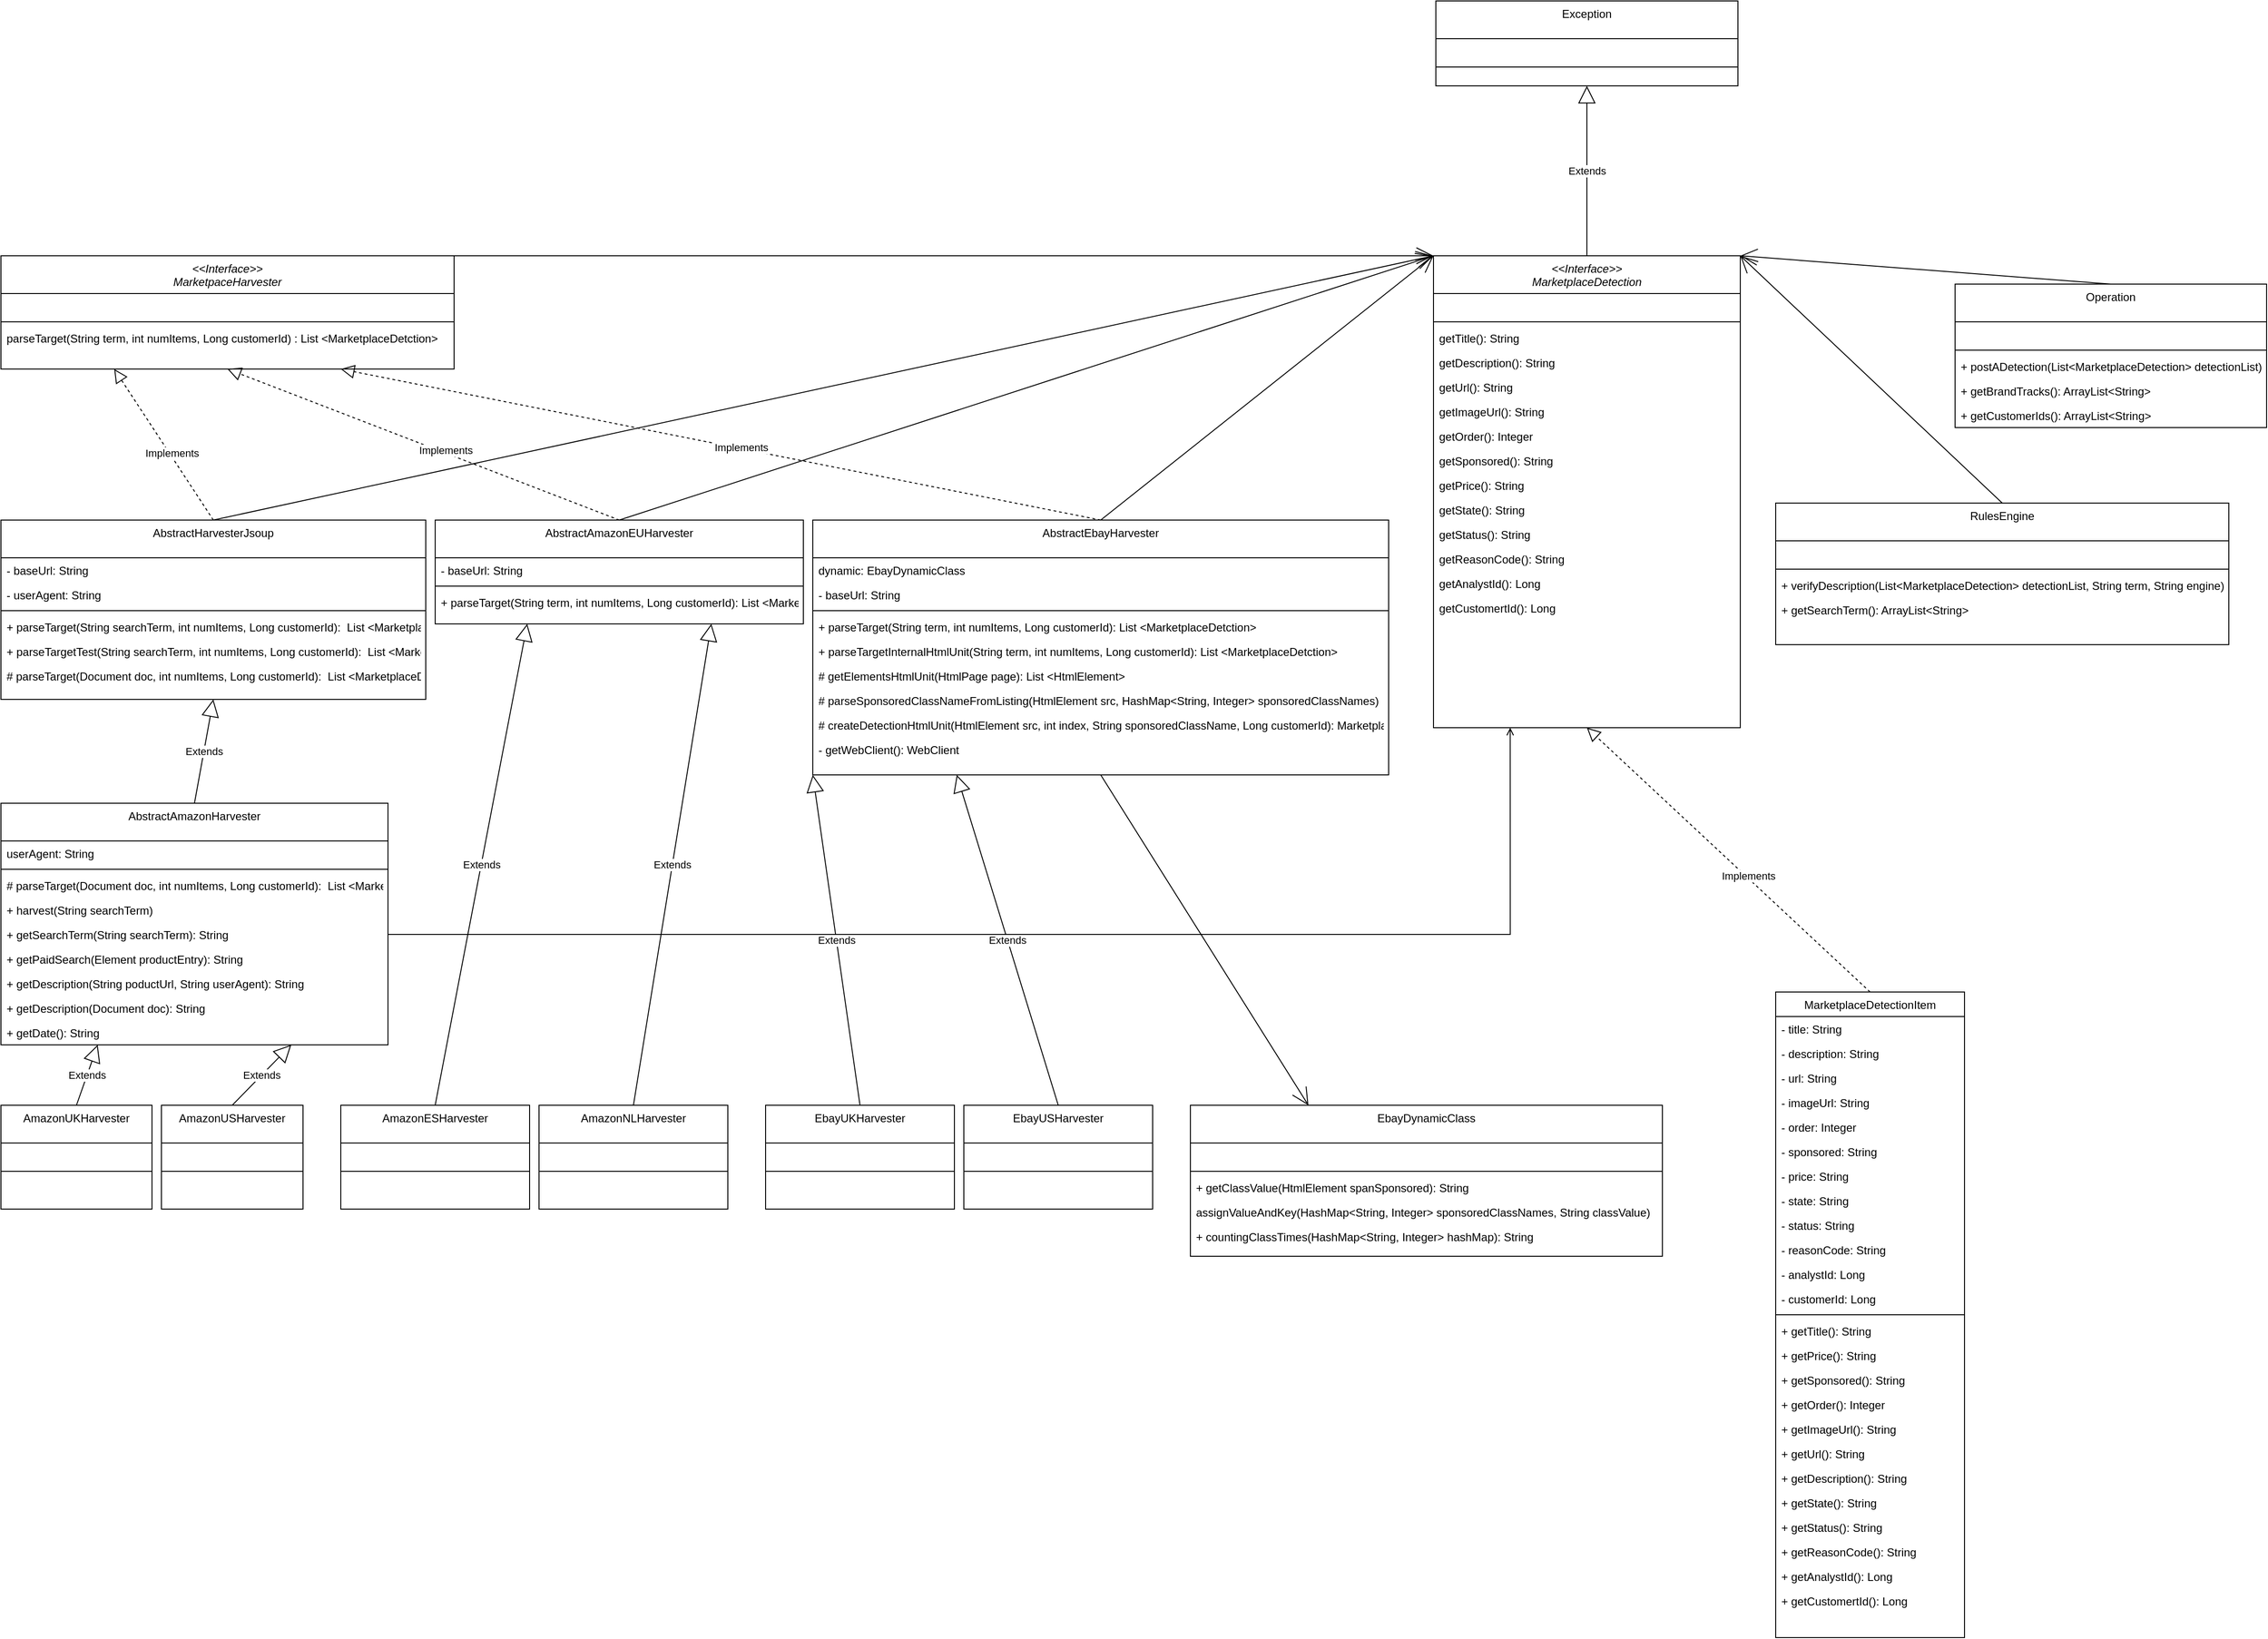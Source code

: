 <mxfile version="20.6.0" type="device"><diagram id="C5RBs43oDa-KdzZeNtuy" name="Page-1"><mxGraphModel dx="1304" dy="1686" grid="1" gridSize="10" guides="1" tooltips="1" connect="1" arrows="1" fold="1" page="1" pageScale="1" pageWidth="827" pageHeight="1169" math="0" shadow="0"><root><mxCell id="WIyWlLk6GJQsqaUBKTNV-0"/><mxCell id="WIyWlLk6GJQsqaUBKTNV-1" parent="WIyWlLk6GJQsqaUBKTNV-0"/><mxCell id="zkfFHV4jXpPFQw0GAbJ--0" value="&lt;&lt;Interface&gt;&gt; &#xA;MarketpaceHarvester" style="swimlane;fontStyle=2;align=center;verticalAlign=top;childLayout=stackLayout;horizontal=1;startSize=40;horizontalStack=0;resizeParent=1;resizeLast=0;collapsible=1;marginBottom=0;rounded=0;shadow=0;strokeWidth=1;" parent="WIyWlLk6GJQsqaUBKTNV-1" vertex="1"><mxGeometry x="40" y="40" width="480" height="120" as="geometry"><mxRectangle x="230" y="140" width="160" height="26" as="alternateBounds"/></mxGeometry></mxCell><mxCell id="zkfFHV4jXpPFQw0GAbJ--3" value=" " style="text;align=left;verticalAlign=top;spacingLeft=4;spacingRight=4;overflow=hidden;rotatable=0;points=[[0,0.5],[1,0.5]];portConstraint=eastwest;rounded=0;shadow=0;html=0;" parent="zkfFHV4jXpPFQw0GAbJ--0" vertex="1"><mxGeometry y="40" width="480" height="26" as="geometry"/></mxCell><mxCell id="zkfFHV4jXpPFQw0GAbJ--4" value="" style="line;html=1;strokeWidth=1;align=left;verticalAlign=middle;spacingTop=-1;spacingLeft=3;spacingRight=3;rotatable=0;labelPosition=right;points=[];portConstraint=eastwest;" parent="zkfFHV4jXpPFQw0GAbJ--0" vertex="1"><mxGeometry y="66" width="480" height="8" as="geometry"/></mxCell><mxCell id="zkfFHV4jXpPFQw0GAbJ--5" value="parseTarget(String term, int numItems, Long customerId) : List &lt;MarketplaceDetction&gt;" style="text;align=left;verticalAlign=top;spacingLeft=4;spacingRight=4;overflow=hidden;rotatable=0;points=[[0,0.5],[1,0.5]];portConstraint=eastwest;" parent="zkfFHV4jXpPFQw0GAbJ--0" vertex="1"><mxGeometry y="74" width="480" height="26" as="geometry"/></mxCell><mxCell id="zkfFHV4jXpPFQw0GAbJ--6" value="AbstractAmazonHarvester" style="swimlane;fontStyle=0;align=center;verticalAlign=top;childLayout=stackLayout;horizontal=1;startSize=40;horizontalStack=0;resizeParent=1;resizeLast=0;collapsible=1;marginBottom=0;rounded=0;shadow=0;strokeWidth=1;" parent="WIyWlLk6GJQsqaUBKTNV-1" vertex="1"><mxGeometry x="40" y="620" width="410" height="256" as="geometry"><mxRectangle x="130" y="380" width="160" height="26" as="alternateBounds"/></mxGeometry></mxCell><mxCell id="zkfFHV4jXpPFQw0GAbJ--7" value="userAgent: String" style="text;align=left;verticalAlign=top;spacingLeft=4;spacingRight=4;overflow=hidden;rotatable=0;points=[[0,0.5],[1,0.5]];portConstraint=eastwest;" parent="zkfFHV4jXpPFQw0GAbJ--6" vertex="1"><mxGeometry y="40" width="410" height="26" as="geometry"/></mxCell><mxCell id="zkfFHV4jXpPFQw0GAbJ--9" value="" style="line;html=1;strokeWidth=1;align=left;verticalAlign=middle;spacingTop=-1;spacingLeft=3;spacingRight=3;rotatable=0;labelPosition=right;points=[];portConstraint=eastwest;" parent="zkfFHV4jXpPFQw0GAbJ--6" vertex="1"><mxGeometry y="66" width="410" height="8" as="geometry"/></mxCell><mxCell id="zkfFHV4jXpPFQw0GAbJ--10" value="# parseTarget(Document doc, int numItems, Long customerId):  List &lt;MarketplaceDetction&gt;" style="text;align=left;verticalAlign=top;spacingLeft=4;spacingRight=4;overflow=hidden;rotatable=0;points=[[0,0.5],[1,0.5]];portConstraint=eastwest;fontStyle=0" parent="zkfFHV4jXpPFQw0GAbJ--6" vertex="1"><mxGeometry y="74" width="410" height="26" as="geometry"/></mxCell><mxCell id="zkfFHV4jXpPFQw0GAbJ--11" value="+ harvest(String searchTerm)" style="text;align=left;verticalAlign=top;spacingLeft=4;spacingRight=4;overflow=hidden;rotatable=0;points=[[0,0.5],[1,0.5]];portConstraint=eastwest;" parent="zkfFHV4jXpPFQw0GAbJ--6" vertex="1"><mxGeometry y="100" width="410" height="26" as="geometry"/></mxCell><mxCell id="KQfQFiuWQVvw3QSnPw0U-102" value="+ getSearchTerm(String searchTerm): String" style="text;align=left;verticalAlign=top;spacingLeft=4;spacingRight=4;overflow=hidden;rotatable=0;points=[[0,0.5],[1,0.5]];portConstraint=eastwest;" parent="zkfFHV4jXpPFQw0GAbJ--6" vertex="1"><mxGeometry y="126" width="410" height="26" as="geometry"/></mxCell><mxCell id="KQfQFiuWQVvw3QSnPw0U-101" value="+ getPaidSearch(Element productEntry): String" style="text;align=left;verticalAlign=top;spacingLeft=4;spacingRight=4;overflow=hidden;rotatable=0;points=[[0,0.5],[1,0.5]];portConstraint=eastwest;" parent="zkfFHV4jXpPFQw0GAbJ--6" vertex="1"><mxGeometry y="152" width="410" height="26" as="geometry"/></mxCell><mxCell id="KQfQFiuWQVvw3QSnPw0U-100" value="+ getDescription(String poductUrl, String userAgent): String" style="text;align=left;verticalAlign=top;spacingLeft=4;spacingRight=4;overflow=hidden;rotatable=0;points=[[0,0.5],[1,0.5]];portConstraint=eastwest;" parent="zkfFHV4jXpPFQw0GAbJ--6" vertex="1"><mxGeometry y="178" width="410" height="26" as="geometry"/></mxCell><mxCell id="KQfQFiuWQVvw3QSnPw0U-104" value="+ getDescription(Document doc): String" style="text;align=left;verticalAlign=top;spacingLeft=4;spacingRight=4;overflow=hidden;rotatable=0;points=[[0,0.5],[1,0.5]];portConstraint=eastwest;" parent="zkfFHV4jXpPFQw0GAbJ--6" vertex="1"><mxGeometry y="204" width="410" height="26" as="geometry"/></mxCell><mxCell id="KQfQFiuWQVvw3QSnPw0U-103" value="+ getDate(): String" style="text;align=left;verticalAlign=top;spacingLeft=4;spacingRight=4;overflow=hidden;rotatable=0;points=[[0,0.5],[1,0.5]];portConstraint=eastwest;" parent="zkfFHV4jXpPFQw0GAbJ--6" vertex="1"><mxGeometry y="230" width="410" height="26" as="geometry"/></mxCell><mxCell id="zkfFHV4jXpPFQw0GAbJ--13" value="MarketplaceDetectionItem" style="swimlane;fontStyle=0;align=center;verticalAlign=top;childLayout=stackLayout;horizontal=1;startSize=26;horizontalStack=0;resizeParent=1;resizeLast=0;collapsible=1;marginBottom=0;rounded=0;shadow=0;strokeWidth=1;" parent="WIyWlLk6GJQsqaUBKTNV-1" vertex="1"><mxGeometry x="1920" y="820" width="200" height="684" as="geometry"><mxRectangle x="340" y="380" width="170" height="26" as="alternateBounds"/></mxGeometry></mxCell><mxCell id="zkfFHV4jXpPFQw0GAbJ--14" value="- title: String" style="text;align=left;verticalAlign=top;spacingLeft=4;spacingRight=4;overflow=hidden;rotatable=0;points=[[0,0.5],[1,0.5]];portConstraint=eastwest;" parent="zkfFHV4jXpPFQw0GAbJ--13" vertex="1"><mxGeometry y="26" width="200" height="26" as="geometry"/></mxCell><mxCell id="KQfQFiuWQVvw3QSnPw0U-111" value="- description: String" style="text;align=left;verticalAlign=top;spacingLeft=4;spacingRight=4;overflow=hidden;rotatable=0;points=[[0,0.5],[1,0.5]];portConstraint=eastwest;" parent="zkfFHV4jXpPFQw0GAbJ--13" vertex="1"><mxGeometry y="52" width="200" height="26" as="geometry"/></mxCell><mxCell id="KQfQFiuWQVvw3QSnPw0U-112" value="- url: String" style="text;align=left;verticalAlign=top;spacingLeft=4;spacingRight=4;overflow=hidden;rotatable=0;points=[[0,0.5],[1,0.5]];portConstraint=eastwest;" parent="zkfFHV4jXpPFQw0GAbJ--13" vertex="1"><mxGeometry y="78" width="200" height="26" as="geometry"/></mxCell><mxCell id="KQfQFiuWQVvw3QSnPw0U-110" value="- imageUrl: String" style="text;align=left;verticalAlign=top;spacingLeft=4;spacingRight=4;overflow=hidden;rotatable=0;points=[[0,0.5],[1,0.5]];portConstraint=eastwest;" parent="zkfFHV4jXpPFQw0GAbJ--13" vertex="1"><mxGeometry y="104" width="200" height="26" as="geometry"/></mxCell><mxCell id="KQfQFiuWQVvw3QSnPw0U-113" value="- order: Integer" style="text;align=left;verticalAlign=top;spacingLeft=4;spacingRight=4;overflow=hidden;rotatable=0;points=[[0,0.5],[1,0.5]];portConstraint=eastwest;" parent="zkfFHV4jXpPFQw0GAbJ--13" vertex="1"><mxGeometry y="130" width="200" height="26" as="geometry"/></mxCell><mxCell id="KQfQFiuWQVvw3QSnPw0U-109" value="- sponsored: String" style="text;align=left;verticalAlign=top;spacingLeft=4;spacingRight=4;overflow=hidden;rotatable=0;points=[[0,0.5],[1,0.5]];portConstraint=eastwest;" parent="zkfFHV4jXpPFQw0GAbJ--13" vertex="1"><mxGeometry y="156" width="200" height="26" as="geometry"/></mxCell><mxCell id="KQfQFiuWQVvw3QSnPw0U-114" value="- price: String" style="text;align=left;verticalAlign=top;spacingLeft=4;spacingRight=4;overflow=hidden;rotatable=0;points=[[0,0.5],[1,0.5]];portConstraint=eastwest;" parent="zkfFHV4jXpPFQw0GAbJ--13" vertex="1"><mxGeometry y="182" width="200" height="26" as="geometry"/></mxCell><mxCell id="KQfQFiuWQVvw3QSnPw0U-137" value="- state: String" style="text;align=left;verticalAlign=top;spacingLeft=4;spacingRight=4;overflow=hidden;rotatable=0;points=[[0,0.5],[1,0.5]];portConstraint=eastwest;" parent="zkfFHV4jXpPFQw0GAbJ--13" vertex="1"><mxGeometry y="208" width="200" height="26" as="geometry"/></mxCell><mxCell id="KQfQFiuWQVvw3QSnPw0U-138" value="- status: String" style="text;align=left;verticalAlign=top;spacingLeft=4;spacingRight=4;overflow=hidden;rotatable=0;points=[[0,0.5],[1,0.5]];portConstraint=eastwest;" parent="zkfFHV4jXpPFQw0GAbJ--13" vertex="1"><mxGeometry y="234" width="200" height="26" as="geometry"/></mxCell><mxCell id="KQfQFiuWQVvw3QSnPw0U-139" value="- reasonCode: String" style="text;align=left;verticalAlign=top;spacingLeft=4;spacingRight=4;overflow=hidden;rotatable=0;points=[[0,0.5],[1,0.5]];portConstraint=eastwest;" parent="zkfFHV4jXpPFQw0GAbJ--13" vertex="1"><mxGeometry y="260" width="200" height="26" as="geometry"/></mxCell><mxCell id="KQfQFiuWQVvw3QSnPw0U-140" value="- analystId: Long" style="text;align=left;verticalAlign=top;spacingLeft=4;spacingRight=4;overflow=hidden;rotatable=0;points=[[0,0.5],[1,0.5]];portConstraint=eastwest;" parent="zkfFHV4jXpPFQw0GAbJ--13" vertex="1"><mxGeometry y="286" width="200" height="26" as="geometry"/></mxCell><mxCell id="1F-tgHn_0D5CHnwT6YAT-8" value="- customerId: Long" style="text;align=left;verticalAlign=top;spacingLeft=4;spacingRight=4;overflow=hidden;rotatable=0;points=[[0,0.5],[1,0.5]];portConstraint=eastwest;" vertex="1" parent="zkfFHV4jXpPFQw0GAbJ--13"><mxGeometry y="312" width="200" height="26" as="geometry"/></mxCell><mxCell id="zkfFHV4jXpPFQw0GAbJ--15" value="" style="line;html=1;strokeWidth=1;align=left;verticalAlign=middle;spacingTop=-1;spacingLeft=3;spacingRight=3;rotatable=0;labelPosition=right;points=[];portConstraint=eastwest;" parent="zkfFHV4jXpPFQw0GAbJ--13" vertex="1"><mxGeometry y="338" width="200" height="8" as="geometry"/></mxCell><mxCell id="KQfQFiuWQVvw3QSnPw0U-115" value="+ getTitle(): String" style="text;align=left;verticalAlign=top;spacingLeft=4;spacingRight=4;overflow=hidden;rotatable=0;points=[[0,0.5],[1,0.5]];portConstraint=eastwest;" parent="zkfFHV4jXpPFQw0GAbJ--13" vertex="1"><mxGeometry y="346" width="200" height="26" as="geometry"/></mxCell><mxCell id="KQfQFiuWQVvw3QSnPw0U-121" value="+ getPrice(): String" style="text;align=left;verticalAlign=top;spacingLeft=4;spacingRight=4;overflow=hidden;rotatable=0;points=[[0,0.5],[1,0.5]];portConstraint=eastwest;" parent="zkfFHV4jXpPFQw0GAbJ--13" vertex="1"><mxGeometry y="372" width="200" height="26" as="geometry"/></mxCell><mxCell id="KQfQFiuWQVvw3QSnPw0U-120" value="+ getSponsored(): String" style="text;align=left;verticalAlign=top;spacingLeft=4;spacingRight=4;overflow=hidden;rotatable=0;points=[[0,0.5],[1,0.5]];portConstraint=eastwest;" parent="zkfFHV4jXpPFQw0GAbJ--13" vertex="1"><mxGeometry y="398" width="200" height="26" as="geometry"/></mxCell><mxCell id="KQfQFiuWQVvw3QSnPw0U-119" value="+ getOrder(): Integer" style="text;align=left;verticalAlign=top;spacingLeft=4;spacingRight=4;overflow=hidden;rotatable=0;points=[[0,0.5],[1,0.5]];portConstraint=eastwest;" parent="zkfFHV4jXpPFQw0GAbJ--13" vertex="1"><mxGeometry y="424" width="200" height="26" as="geometry"/></mxCell><mxCell id="KQfQFiuWQVvw3QSnPw0U-118" value="+ getImageUrl(): String" style="text;align=left;verticalAlign=top;spacingLeft=4;spacingRight=4;overflow=hidden;rotatable=0;points=[[0,0.5],[1,0.5]];portConstraint=eastwest;" parent="zkfFHV4jXpPFQw0GAbJ--13" vertex="1"><mxGeometry y="450" width="200" height="26" as="geometry"/></mxCell><mxCell id="KQfQFiuWQVvw3QSnPw0U-117" value="+ getUrl(): String" style="text;align=left;verticalAlign=top;spacingLeft=4;spacingRight=4;overflow=hidden;rotatable=0;points=[[0,0.5],[1,0.5]];portConstraint=eastwest;" parent="zkfFHV4jXpPFQw0GAbJ--13" vertex="1"><mxGeometry y="476" width="200" height="26" as="geometry"/></mxCell><mxCell id="KQfQFiuWQVvw3QSnPw0U-141" value="+ getDescription(): String" style="text;align=left;verticalAlign=top;spacingLeft=4;spacingRight=4;overflow=hidden;rotatable=0;points=[[0,0.5],[1,0.5]];portConstraint=eastwest;" parent="zkfFHV4jXpPFQw0GAbJ--13" vertex="1"><mxGeometry y="502" width="200" height="26" as="geometry"/></mxCell><mxCell id="KQfQFiuWQVvw3QSnPw0U-143" value="+ getState(): String" style="text;align=left;verticalAlign=top;spacingLeft=4;spacingRight=4;overflow=hidden;rotatable=0;points=[[0,0.5],[1,0.5]];portConstraint=eastwest;" parent="zkfFHV4jXpPFQw0GAbJ--13" vertex="1"><mxGeometry y="528" width="200" height="26" as="geometry"/></mxCell><mxCell id="KQfQFiuWQVvw3QSnPw0U-142" value="+ getStatus(): String" style="text;align=left;verticalAlign=top;spacingLeft=4;spacingRight=4;overflow=hidden;rotatable=0;points=[[0,0.5],[1,0.5]];portConstraint=eastwest;" parent="zkfFHV4jXpPFQw0GAbJ--13" vertex="1"><mxGeometry y="554" width="200" height="26" as="geometry"/></mxCell><mxCell id="KQfQFiuWQVvw3QSnPw0U-144" value="+ getReasonCode(): String" style="text;align=left;verticalAlign=top;spacingLeft=4;spacingRight=4;overflow=hidden;rotatable=0;points=[[0,0.5],[1,0.5]];portConstraint=eastwest;" parent="zkfFHV4jXpPFQw0GAbJ--13" vertex="1"><mxGeometry y="580" width="200" height="26" as="geometry"/></mxCell><mxCell id="KQfQFiuWQVvw3QSnPw0U-116" value="+ getAnalystId(): Long" style="text;align=left;verticalAlign=top;spacingLeft=4;spacingRight=4;overflow=hidden;rotatable=0;points=[[0,0.5],[1,0.5]];portConstraint=eastwest;" parent="zkfFHV4jXpPFQw0GAbJ--13" vertex="1"><mxGeometry y="606" width="200" height="26" as="geometry"/></mxCell><mxCell id="1F-tgHn_0D5CHnwT6YAT-10" value="+ getCustomertId(): Long" style="text;align=left;verticalAlign=top;spacingLeft=4;spacingRight=4;overflow=hidden;rotatable=0;points=[[0,0.5],[1,0.5]];portConstraint=eastwest;" vertex="1" parent="zkfFHV4jXpPFQw0GAbJ--13"><mxGeometry y="632" width="200" height="26" as="geometry"/></mxCell><mxCell id="KQfQFiuWQVvw3QSnPw0U-7" value="&lt;&lt;Interface&gt;&gt; &#xA;MarketplaceDetection" style="swimlane;fontStyle=2;align=center;verticalAlign=top;childLayout=stackLayout;horizontal=1;startSize=40;horizontalStack=0;resizeParent=1;resizeLast=0;collapsible=1;marginBottom=0;rounded=0;shadow=0;strokeWidth=1;" parent="WIyWlLk6GJQsqaUBKTNV-1" vertex="1"><mxGeometry x="1557.5" y="40" width="325" height="500" as="geometry"><mxRectangle x="230" y="140" width="160" height="26" as="alternateBounds"/></mxGeometry></mxCell><mxCell id="KQfQFiuWQVvw3QSnPw0U-10" value=" " style="text;align=left;verticalAlign=top;spacingLeft=4;spacingRight=4;overflow=hidden;rotatable=0;points=[[0,0.5],[1,0.5]];portConstraint=eastwest;rounded=0;shadow=0;html=0;" parent="KQfQFiuWQVvw3QSnPw0U-7" vertex="1"><mxGeometry y="40" width="325" height="26" as="geometry"/></mxCell><mxCell id="KQfQFiuWQVvw3QSnPw0U-11" value="" style="line;html=1;strokeWidth=1;align=left;verticalAlign=middle;spacingTop=-1;spacingLeft=3;spacingRight=3;rotatable=0;labelPosition=right;points=[];portConstraint=eastwest;" parent="KQfQFiuWQVvw3QSnPw0U-7" vertex="1"><mxGeometry y="66" width="325" height="8" as="geometry"/></mxCell><mxCell id="KQfQFiuWQVvw3QSnPw0U-12" value="getTitle(): String" style="text;align=left;verticalAlign=top;spacingLeft=4;spacingRight=4;overflow=hidden;rotatable=0;points=[[0,0.5],[1,0.5]];portConstraint=eastwest;" parent="KQfQFiuWQVvw3QSnPw0U-7" vertex="1"><mxGeometry y="74" width="325" height="26" as="geometry"/></mxCell><mxCell id="KQfQFiuWQVvw3QSnPw0U-97" value="getDescription(): String" style="text;align=left;verticalAlign=top;spacingLeft=4;spacingRight=4;overflow=hidden;rotatable=0;points=[[0,0.5],[1,0.5]];portConstraint=eastwest;" parent="KQfQFiuWQVvw3QSnPw0U-7" vertex="1"><mxGeometry y="100" width="325" height="26" as="geometry"/></mxCell><mxCell id="KQfQFiuWQVvw3QSnPw0U-96" value="getUrl(): String" style="text;align=left;verticalAlign=top;spacingLeft=4;spacingRight=4;overflow=hidden;rotatable=0;points=[[0,0.5],[1,0.5]];portConstraint=eastwest;" parent="KQfQFiuWQVvw3QSnPw0U-7" vertex="1"><mxGeometry y="126" width="325" height="26" as="geometry"/></mxCell><mxCell id="KQfQFiuWQVvw3QSnPw0U-95" value="getImageUrl(): String" style="text;align=left;verticalAlign=top;spacingLeft=4;spacingRight=4;overflow=hidden;rotatable=0;points=[[0,0.5],[1,0.5]];portConstraint=eastwest;" parent="KQfQFiuWQVvw3QSnPw0U-7" vertex="1"><mxGeometry y="152" width="325" height="26" as="geometry"/></mxCell><mxCell id="KQfQFiuWQVvw3QSnPw0U-94" value="getOrder(): Integer" style="text;align=left;verticalAlign=top;spacingLeft=4;spacingRight=4;overflow=hidden;rotatable=0;points=[[0,0.5],[1,0.5]];portConstraint=eastwest;" parent="KQfQFiuWQVvw3QSnPw0U-7" vertex="1"><mxGeometry y="178" width="325" height="26" as="geometry"/></mxCell><mxCell id="KQfQFiuWQVvw3QSnPw0U-93" value="getSponsored(): String" style="text;align=left;verticalAlign=top;spacingLeft=4;spacingRight=4;overflow=hidden;rotatable=0;points=[[0,0.5],[1,0.5]];portConstraint=eastwest;" parent="KQfQFiuWQVvw3QSnPw0U-7" vertex="1"><mxGeometry y="204" width="325" height="26" as="geometry"/></mxCell><mxCell id="KQfQFiuWQVvw3QSnPw0U-92" value="getPrice(): String" style="text;align=left;verticalAlign=top;spacingLeft=4;spacingRight=4;overflow=hidden;rotatable=0;points=[[0,0.5],[1,0.5]];portConstraint=eastwest;" parent="KQfQFiuWQVvw3QSnPw0U-7" vertex="1"><mxGeometry y="230" width="325" height="26" as="geometry"/></mxCell><mxCell id="KQfQFiuWQVvw3QSnPw0U-131" value="getState(): String" style="text;align=left;verticalAlign=top;spacingLeft=4;spacingRight=4;overflow=hidden;rotatable=0;points=[[0,0.5],[1,0.5]];portConstraint=eastwest;" parent="KQfQFiuWQVvw3QSnPw0U-7" vertex="1"><mxGeometry y="256" width="325" height="26" as="geometry"/></mxCell><mxCell id="KQfQFiuWQVvw3QSnPw0U-133" value="getStatus(): String" style="text;align=left;verticalAlign=top;spacingLeft=4;spacingRight=4;overflow=hidden;rotatable=0;points=[[0,0.5],[1,0.5]];portConstraint=eastwest;" parent="KQfQFiuWQVvw3QSnPw0U-7" vertex="1"><mxGeometry y="282" width="325" height="26" as="geometry"/></mxCell><mxCell id="KQfQFiuWQVvw3QSnPw0U-134" value="getReasonCode(): String" style="text;align=left;verticalAlign=top;spacingLeft=4;spacingRight=4;overflow=hidden;rotatable=0;points=[[0,0.5],[1,0.5]];portConstraint=eastwest;" parent="KQfQFiuWQVvw3QSnPw0U-7" vertex="1"><mxGeometry y="308" width="325" height="26" as="geometry"/></mxCell><mxCell id="KQfQFiuWQVvw3QSnPw0U-135" value="getAnalystId(): Long" style="text;align=left;verticalAlign=top;spacingLeft=4;spacingRight=4;overflow=hidden;rotatable=0;points=[[0,0.5],[1,0.5]];portConstraint=eastwest;" parent="KQfQFiuWQVvw3QSnPw0U-7" vertex="1"><mxGeometry y="334" width="325" height="26" as="geometry"/></mxCell><mxCell id="1F-tgHn_0D5CHnwT6YAT-7" value="getCustomertId(): Long" style="text;align=left;verticalAlign=top;spacingLeft=4;spacingRight=4;overflow=hidden;rotatable=0;points=[[0,0.5],[1,0.5]];portConstraint=eastwest;" vertex="1" parent="KQfQFiuWQVvw3QSnPw0U-7"><mxGeometry y="360" width="325" height="26" as="geometry"/></mxCell><mxCell id="KQfQFiuWQVvw3QSnPw0U-13" value="AbstractHarvesterJsoup" style="swimlane;fontStyle=0;align=center;verticalAlign=top;childLayout=stackLayout;horizontal=1;startSize=40;horizontalStack=0;resizeParent=1;resizeLast=0;collapsible=1;marginBottom=0;rounded=0;shadow=0;strokeWidth=1;" parent="WIyWlLk6GJQsqaUBKTNV-1" vertex="1"><mxGeometry x="40" y="320" width="450" height="190" as="geometry"><mxRectangle x="130" y="380" width="160" height="26" as="alternateBounds"/></mxGeometry></mxCell><mxCell id="KQfQFiuWQVvw3QSnPw0U-14" value="- baseUrl: String" style="text;align=left;verticalAlign=top;spacingLeft=4;spacingRight=4;overflow=hidden;rotatable=0;points=[[0,0.5],[1,0.5]];portConstraint=eastwest;" parent="KQfQFiuWQVvw3QSnPw0U-13" vertex="1"><mxGeometry y="40" width="450" height="26" as="geometry"/></mxCell><mxCell id="KQfQFiuWQVvw3QSnPw0U-15" value="- userAgent: String" style="text;align=left;verticalAlign=top;spacingLeft=4;spacingRight=4;overflow=hidden;rotatable=0;points=[[0,0.5],[1,0.5]];portConstraint=eastwest;rounded=0;shadow=0;html=0;" parent="KQfQFiuWQVvw3QSnPw0U-13" vertex="1"><mxGeometry y="66" width="450" height="26" as="geometry"/></mxCell><mxCell id="KQfQFiuWQVvw3QSnPw0U-16" value="" style="line;html=1;strokeWidth=1;align=left;verticalAlign=middle;spacingTop=-1;spacingLeft=3;spacingRight=3;rotatable=0;labelPosition=right;points=[];portConstraint=eastwest;" parent="KQfQFiuWQVvw3QSnPw0U-13" vertex="1"><mxGeometry y="92" width="450" height="8" as="geometry"/></mxCell><mxCell id="KQfQFiuWQVvw3QSnPw0U-17" value="+ parseTarget(String searchTerm, int numItems, Long customerId):  List &lt;MarketplaceDetction&gt;" style="text;align=left;verticalAlign=top;spacingLeft=4;spacingRight=4;overflow=hidden;rotatable=0;points=[[0,0.5],[1,0.5]];portConstraint=eastwest;fontStyle=0" parent="KQfQFiuWQVvw3QSnPw0U-13" vertex="1"><mxGeometry y="100" width="450" height="26" as="geometry"/></mxCell><mxCell id="KQfQFiuWQVvw3QSnPw0U-18" value="+ parseTargetTest(String searchTerm, int numItems, Long customerId):  List &lt;MarketplaceDetction&gt;" style="text;align=left;verticalAlign=top;spacingLeft=4;spacingRight=4;overflow=hidden;rotatable=0;points=[[0,0.5],[1,0.5]];portConstraint=eastwest;" parent="KQfQFiuWQVvw3QSnPw0U-13" vertex="1"><mxGeometry y="126" width="450" height="26" as="geometry"/></mxCell><mxCell id="KQfQFiuWQVvw3QSnPw0U-99" value="# parseTarget(Document doc, int numItems, Long customerId):  List &lt;MarketplaceDetction&gt;" style="text;align=left;verticalAlign=top;spacingLeft=4;spacingRight=4;overflow=hidden;rotatable=0;points=[[0,0.5],[1,0.5]];portConstraint=eastwest;fontStyle=0" parent="KQfQFiuWQVvw3QSnPw0U-13" vertex="1"><mxGeometry y="152" width="450" height="26" as="geometry"/></mxCell><mxCell id="KQfQFiuWQVvw3QSnPw0U-19" value="AbstractAmazonEUHarvester" style="swimlane;fontStyle=0;align=center;verticalAlign=top;childLayout=stackLayout;horizontal=1;startSize=40;horizontalStack=0;resizeParent=1;resizeLast=0;collapsible=1;marginBottom=0;rounded=0;shadow=0;strokeWidth=1;" parent="WIyWlLk6GJQsqaUBKTNV-1" vertex="1"><mxGeometry x="500" y="320" width="390" height="110" as="geometry"><mxRectangle x="130" y="380" width="160" height="26" as="alternateBounds"/></mxGeometry></mxCell><mxCell id="KQfQFiuWQVvw3QSnPw0U-20" value="- baseUrl: String" style="text;align=left;verticalAlign=top;spacingLeft=4;spacingRight=4;overflow=hidden;rotatable=0;points=[[0,0.5],[1,0.5]];portConstraint=eastwest;" parent="KQfQFiuWQVvw3QSnPw0U-19" vertex="1"><mxGeometry y="40" width="390" height="26" as="geometry"/></mxCell><mxCell id="KQfQFiuWQVvw3QSnPw0U-22" value="" style="line;html=1;strokeWidth=1;align=left;verticalAlign=middle;spacingTop=-1;spacingLeft=3;spacingRight=3;rotatable=0;labelPosition=right;points=[];portConstraint=eastwest;" parent="KQfQFiuWQVvw3QSnPw0U-19" vertex="1"><mxGeometry y="66" width="390" height="8" as="geometry"/></mxCell><mxCell id="KQfQFiuWQVvw3QSnPw0U-23" value="+ parseTarget(String term, int numItems, Long customerId):  List &lt;MarketplaceDetction&gt;" style="text;align=left;verticalAlign=top;spacingLeft=4;spacingRight=4;overflow=hidden;rotatable=0;points=[[0,0.5],[1,0.5]];portConstraint=eastwest;fontStyle=0" parent="KQfQFiuWQVvw3QSnPw0U-19" vertex="1"><mxGeometry y="74" width="390" height="26" as="geometry"/></mxCell><mxCell id="KQfQFiuWQVvw3QSnPw0U-25" value="AbstractEbayHarvester" style="swimlane;fontStyle=0;align=center;verticalAlign=top;childLayout=stackLayout;horizontal=1;startSize=40;horizontalStack=0;resizeParent=1;resizeLast=0;collapsible=1;marginBottom=0;rounded=0;shadow=0;strokeWidth=1;" parent="WIyWlLk6GJQsqaUBKTNV-1" vertex="1"><mxGeometry x="900" y="320" width="610" height="270" as="geometry"><mxRectangle x="130" y="380" width="160" height="26" as="alternateBounds"/></mxGeometry></mxCell><mxCell id="KQfQFiuWQVvw3QSnPw0U-26" value="dynamic: EbayDynamicClass" style="text;align=left;verticalAlign=top;spacingLeft=4;spacingRight=4;overflow=hidden;rotatable=0;points=[[0,0.5],[1,0.5]];portConstraint=eastwest;" parent="KQfQFiuWQVvw3QSnPw0U-25" vertex="1"><mxGeometry y="40" width="610" height="26" as="geometry"/></mxCell><mxCell id="KQfQFiuWQVvw3QSnPw0U-27" value="- baseUrl: String" style="text;align=left;verticalAlign=top;spacingLeft=4;spacingRight=4;overflow=hidden;rotatable=0;points=[[0,0.5],[1,0.5]];portConstraint=eastwest;rounded=0;shadow=0;html=0;" parent="KQfQFiuWQVvw3QSnPw0U-25" vertex="1"><mxGeometry y="66" width="610" height="26" as="geometry"/></mxCell><mxCell id="KQfQFiuWQVvw3QSnPw0U-28" value="" style="line;html=1;strokeWidth=1;align=left;verticalAlign=middle;spacingTop=-1;spacingLeft=3;spacingRight=3;rotatable=0;labelPosition=right;points=[];portConstraint=eastwest;" parent="KQfQFiuWQVvw3QSnPw0U-25" vertex="1"><mxGeometry y="92" width="610" height="8" as="geometry"/></mxCell><mxCell id="KQfQFiuWQVvw3QSnPw0U-29" value="+ parseTarget(String term, int numItems, Long customerId):  List &lt;MarketplaceDetction&gt;" style="text;align=left;verticalAlign=top;spacingLeft=4;spacingRight=4;overflow=hidden;rotatable=0;points=[[0,0.5],[1,0.5]];portConstraint=eastwest;fontStyle=0" parent="KQfQFiuWQVvw3QSnPw0U-25" vertex="1"><mxGeometry y="100" width="610" height="26" as="geometry"/></mxCell><mxCell id="KQfQFiuWQVvw3QSnPw0U-30" value="+ parseTargetInternalHtmlUnit(String term, int numItems, Long customerId):  List &lt;MarketplaceDetction&gt;" style="text;align=left;verticalAlign=top;spacingLeft=4;spacingRight=4;overflow=hidden;rotatable=0;points=[[0,0.5],[1,0.5]];portConstraint=eastwest;" parent="KQfQFiuWQVvw3QSnPw0U-25" vertex="1"><mxGeometry y="126" width="610" height="26" as="geometry"/></mxCell><mxCell id="KQfQFiuWQVvw3QSnPw0U-105" value="# getElementsHtmlUnit(HtmlPage page):  List &lt;HtmlElement&gt;" style="text;align=left;verticalAlign=top;spacingLeft=4;spacingRight=4;overflow=hidden;rotatable=0;points=[[0,0.5],[1,0.5]];portConstraint=eastwest;" parent="KQfQFiuWQVvw3QSnPw0U-25" vertex="1"><mxGeometry y="152" width="610" height="26" as="geometry"/></mxCell><mxCell id="KQfQFiuWQVvw3QSnPw0U-106" value="# parseSponsoredClassNameFromListing(HtmlElement src, HashMap&lt;String, Integer&gt; sponsoredClassNames)" style="text;align=left;verticalAlign=top;spacingLeft=4;spacingRight=4;overflow=hidden;rotatable=0;points=[[0,0.5],[1,0.5]];portConstraint=eastwest;" parent="KQfQFiuWQVvw3QSnPw0U-25" vertex="1"><mxGeometry y="178" width="610" height="26" as="geometry"/></mxCell><mxCell id="KQfQFiuWQVvw3QSnPw0U-107" value="# createDetectionHtmlUnit(HtmlElement src, int index, String sponsoredClassName, Long customerId): MarketplaceDetection" style="text;align=left;verticalAlign=top;spacingLeft=4;spacingRight=4;overflow=hidden;rotatable=0;points=[[0,0.5],[1,0.5]];portConstraint=eastwest;" parent="KQfQFiuWQVvw3QSnPw0U-25" vertex="1"><mxGeometry y="204" width="610" height="26" as="geometry"/></mxCell><mxCell id="KQfQFiuWQVvw3QSnPw0U-108" value="- getWebClient(): WebClient" style="text;align=left;verticalAlign=top;spacingLeft=4;spacingRight=4;overflow=hidden;rotatable=0;points=[[0,0.5],[1,0.5]];portConstraint=eastwest;" parent="KQfQFiuWQVvw3QSnPw0U-25" vertex="1"><mxGeometry y="230" width="610" height="26" as="geometry"/></mxCell><mxCell id="KQfQFiuWQVvw3QSnPw0U-31" value="" style="endArrow=block;dashed=1;endFill=0;endSize=12;html=1;rounded=0;exitX=0.5;exitY=0;exitDx=0;exitDy=0;entryX=0.25;entryY=1;entryDx=0;entryDy=0;" parent="WIyWlLk6GJQsqaUBKTNV-1" source="KQfQFiuWQVvw3QSnPw0U-13" target="zkfFHV4jXpPFQw0GAbJ--0" edge="1"><mxGeometry width="160" relative="1" as="geometry"><mxPoint x="80" y="290" as="sourcePoint"/><mxPoint x="180" y="180" as="targetPoint"/></mxGeometry></mxCell><mxCell id="KQfQFiuWQVvw3QSnPw0U-39" value="Implements" style="edgeLabel;html=1;align=center;verticalAlign=middle;resizable=0;points=[];" parent="KQfQFiuWQVvw3QSnPw0U-31" vertex="1" connectable="0"><mxGeometry x="-0.129" y="-2" relative="1" as="geometry"><mxPoint as="offset"/></mxGeometry></mxCell><mxCell id="KQfQFiuWQVvw3QSnPw0U-36" value="" style="endArrow=block;dashed=1;endFill=0;endSize=12;html=1;rounded=0;exitX=0.5;exitY=0;exitDx=0;exitDy=0;entryX=0.5;entryY=1;entryDx=0;entryDy=0;" parent="WIyWlLk6GJQsqaUBKTNV-1" source="KQfQFiuWQVvw3QSnPw0U-19" target="zkfFHV4jXpPFQw0GAbJ--0" edge="1"><mxGeometry width="160" relative="1" as="geometry"><mxPoint x="150" y="330" as="sourcePoint"/><mxPoint x="122.5" y="192" as="targetPoint"/></mxGeometry></mxCell><mxCell id="KQfQFiuWQVvw3QSnPw0U-40" value="Implements" style="edgeLabel;html=1;align=center;verticalAlign=middle;resizable=0;points=[];" parent="KQfQFiuWQVvw3QSnPw0U-36" vertex="1" connectable="0"><mxGeometry x="-0.106" y="-3" relative="1" as="geometry"><mxPoint as="offset"/></mxGeometry></mxCell><mxCell id="KQfQFiuWQVvw3QSnPw0U-37" value="" style="endArrow=block;dashed=1;endFill=0;endSize=12;html=1;rounded=0;exitX=0.5;exitY=0;exitDx=0;exitDy=0;entryX=0.75;entryY=1;entryDx=0;entryDy=0;" parent="WIyWlLk6GJQsqaUBKTNV-1" source="KQfQFiuWQVvw3QSnPw0U-25" target="zkfFHV4jXpPFQw0GAbJ--0" edge="1"><mxGeometry width="160" relative="1" as="geometry"><mxPoint x="555" y="338" as="sourcePoint"/><mxPoint x="380" y="200" as="targetPoint"/></mxGeometry></mxCell><mxCell id="KQfQFiuWQVvw3QSnPw0U-41" value="Implements" style="edgeLabel;html=1;align=center;verticalAlign=middle;resizable=0;points=[];" parent="KQfQFiuWQVvw3QSnPw0U-37" vertex="1" connectable="0"><mxGeometry x="-0.052" y="-1" relative="1" as="geometry"><mxPoint as="offset"/></mxGeometry></mxCell><mxCell id="KQfQFiuWQVvw3QSnPw0U-38" value="Extends" style="endArrow=block;endSize=16;endFill=0;html=1;rounded=0;exitX=0.5;exitY=0;exitDx=0;exitDy=0;entryX=0.5;entryY=1;entryDx=0;entryDy=0;" parent="WIyWlLk6GJQsqaUBKTNV-1" source="zkfFHV4jXpPFQw0GAbJ--6" target="KQfQFiuWQVvw3QSnPw0U-13" edge="1"><mxGeometry width="160" relative="1" as="geometry"><mxPoint x="75" y="610" as="sourcePoint"/><mxPoint x="235" y="610" as="targetPoint"/></mxGeometry></mxCell><mxCell id="KQfQFiuWQVvw3QSnPw0U-42" value="AmazonUKHarvester" style="swimlane;fontStyle=0;align=center;verticalAlign=top;childLayout=stackLayout;horizontal=1;startSize=40;horizontalStack=0;resizeParent=1;resizeLast=0;collapsible=1;marginBottom=0;rounded=0;shadow=0;strokeWidth=1;" parent="WIyWlLk6GJQsqaUBKTNV-1" vertex="1"><mxGeometry x="40" y="940" width="160" height="110" as="geometry"><mxRectangle x="130" y="380" width="160" height="26" as="alternateBounds"/></mxGeometry></mxCell><mxCell id="KQfQFiuWQVvw3QSnPw0U-43" value=" " style="text;align=left;verticalAlign=top;spacingLeft=4;spacingRight=4;overflow=hidden;rotatable=0;points=[[0,0.5],[1,0.5]];portConstraint=eastwest;" parent="KQfQFiuWQVvw3QSnPw0U-42" vertex="1"><mxGeometry y="40" width="160" height="26" as="geometry"/></mxCell><mxCell id="KQfQFiuWQVvw3QSnPw0U-45" value="" style="line;html=1;strokeWidth=1;align=left;verticalAlign=middle;spacingTop=-1;spacingLeft=3;spacingRight=3;rotatable=0;labelPosition=right;points=[];portConstraint=eastwest;" parent="KQfQFiuWQVvw3QSnPw0U-42" vertex="1"><mxGeometry y="66" width="160" height="8" as="geometry"/></mxCell><mxCell id="KQfQFiuWQVvw3QSnPw0U-48" value="AmazonUSHarvester" style="swimlane;fontStyle=0;align=center;verticalAlign=top;childLayout=stackLayout;horizontal=1;startSize=40;horizontalStack=0;resizeParent=1;resizeLast=0;collapsible=1;marginBottom=0;rounded=0;shadow=0;strokeWidth=1;" parent="WIyWlLk6GJQsqaUBKTNV-1" vertex="1"><mxGeometry x="210" y="940" width="150" height="110" as="geometry"><mxRectangle x="130" y="380" width="160" height="26" as="alternateBounds"/></mxGeometry></mxCell><mxCell id="KQfQFiuWQVvw3QSnPw0U-49" value=" " style="text;align=left;verticalAlign=top;spacingLeft=4;spacingRight=4;overflow=hidden;rotatable=0;points=[[0,0.5],[1,0.5]];portConstraint=eastwest;" parent="KQfQFiuWQVvw3QSnPw0U-48" vertex="1"><mxGeometry y="40" width="150" height="26" as="geometry"/></mxCell><mxCell id="KQfQFiuWQVvw3QSnPw0U-51" value="" style="line;html=1;strokeWidth=1;align=left;verticalAlign=middle;spacingTop=-1;spacingLeft=3;spacingRight=3;rotatable=0;labelPosition=right;points=[];portConstraint=eastwest;" parent="KQfQFiuWQVvw3QSnPw0U-48" vertex="1"><mxGeometry y="66" width="150" height="8" as="geometry"/></mxCell><mxCell id="KQfQFiuWQVvw3QSnPw0U-54" value="Extends" style="endArrow=block;endSize=16;endFill=0;html=1;rounded=0;exitX=0.5;exitY=0;exitDx=0;exitDy=0;entryX=0.25;entryY=1;entryDx=0;entryDy=0;" parent="WIyWlLk6GJQsqaUBKTNV-1" source="KQfQFiuWQVvw3QSnPw0U-42" target="zkfFHV4jXpPFQw0GAbJ--6" edge="1"><mxGeometry width="160" relative="1" as="geometry"><mxPoint x="120" y="1040" as="sourcePoint"/><mxPoint x="120" y="900" as="targetPoint"/></mxGeometry></mxCell><mxCell id="KQfQFiuWQVvw3QSnPw0U-55" value="Extends" style="endArrow=block;endSize=16;endFill=0;html=1;rounded=0;exitX=0.5;exitY=0;exitDx=0;exitDy=0;entryX=0.75;entryY=1;entryDx=0;entryDy=0;" parent="WIyWlLk6GJQsqaUBKTNV-1" source="KQfQFiuWQVvw3QSnPw0U-48" target="zkfFHV4jXpPFQw0GAbJ--6" edge="1"><mxGeometry width="160" relative="1" as="geometry"><mxPoint x="340" y="990" as="sourcePoint"/><mxPoint x="340" y="850" as="targetPoint"/></mxGeometry></mxCell><mxCell id="KQfQFiuWQVvw3QSnPw0U-56" value="AmazonESHarvester" style="swimlane;fontStyle=0;align=center;verticalAlign=top;childLayout=stackLayout;horizontal=1;startSize=40;horizontalStack=0;resizeParent=1;resizeLast=0;collapsible=1;marginBottom=0;rounded=0;shadow=0;strokeWidth=1;" parent="WIyWlLk6GJQsqaUBKTNV-1" vertex="1"><mxGeometry x="400" y="940" width="200" height="110" as="geometry"><mxRectangle x="130" y="380" width="160" height="26" as="alternateBounds"/></mxGeometry></mxCell><mxCell id="KQfQFiuWQVvw3QSnPw0U-57" value=" " style="text;align=left;verticalAlign=top;spacingLeft=4;spacingRight=4;overflow=hidden;rotatable=0;points=[[0,0.5],[1,0.5]];portConstraint=eastwest;" parent="KQfQFiuWQVvw3QSnPw0U-56" vertex="1"><mxGeometry y="40" width="200" height="26" as="geometry"/></mxCell><mxCell id="KQfQFiuWQVvw3QSnPw0U-59" value="" style="line;html=1;strokeWidth=1;align=left;verticalAlign=middle;spacingTop=-1;spacingLeft=3;spacingRight=3;rotatable=0;labelPosition=right;points=[];portConstraint=eastwest;" parent="KQfQFiuWQVvw3QSnPw0U-56" vertex="1"><mxGeometry y="66" width="200" height="8" as="geometry"/></mxCell><mxCell id="KQfQFiuWQVvw3QSnPw0U-62" value="AmazonNLHarvester" style="swimlane;fontStyle=0;align=center;verticalAlign=top;childLayout=stackLayout;horizontal=1;startSize=40;horizontalStack=0;resizeParent=1;resizeLast=0;collapsible=1;marginBottom=0;rounded=0;shadow=0;strokeWidth=1;" parent="WIyWlLk6GJQsqaUBKTNV-1" vertex="1"><mxGeometry x="610" y="940" width="200" height="110" as="geometry"><mxRectangle x="130" y="380" width="160" height="26" as="alternateBounds"/></mxGeometry></mxCell><mxCell id="KQfQFiuWQVvw3QSnPw0U-63" value=" " style="text;align=left;verticalAlign=top;spacingLeft=4;spacingRight=4;overflow=hidden;rotatable=0;points=[[0,0.5],[1,0.5]];portConstraint=eastwest;" parent="KQfQFiuWQVvw3QSnPw0U-62" vertex="1"><mxGeometry y="40" width="200" height="26" as="geometry"/></mxCell><mxCell id="KQfQFiuWQVvw3QSnPw0U-65" value="" style="line;html=1;strokeWidth=1;align=left;verticalAlign=middle;spacingTop=-1;spacingLeft=3;spacingRight=3;rotatable=0;labelPosition=right;points=[];portConstraint=eastwest;" parent="KQfQFiuWQVvw3QSnPw0U-62" vertex="1"><mxGeometry y="66" width="200" height="8" as="geometry"/></mxCell><mxCell id="KQfQFiuWQVvw3QSnPw0U-68" value="Extends" style="endArrow=block;endSize=16;endFill=0;html=1;rounded=0;exitX=0.5;exitY=0;exitDx=0;exitDy=0;entryX=0.25;entryY=1;entryDx=0;entryDy=0;" parent="WIyWlLk6GJQsqaUBKTNV-1" source="KQfQFiuWQVvw3QSnPw0U-56" target="KQfQFiuWQVvw3QSnPw0U-19" edge="1"><mxGeometry width="160" relative="1" as="geometry"><mxPoint x="400" y="670" as="sourcePoint"/><mxPoint x="400" y="530" as="targetPoint"/></mxGeometry></mxCell><mxCell id="KQfQFiuWQVvw3QSnPw0U-69" value="Extends" style="endArrow=block;endSize=16;endFill=0;html=1;rounded=0;exitX=0.5;exitY=0;exitDx=0;exitDy=0;entryX=0.75;entryY=1;entryDx=0;entryDy=0;" parent="WIyWlLk6GJQsqaUBKTNV-1" source="KQfQFiuWQVvw3QSnPw0U-62" target="KQfQFiuWQVvw3QSnPw0U-19" edge="1"><mxGeometry width="160" relative="1" as="geometry"><mxPoint x="660" y="720" as="sourcePoint"/><mxPoint x="660" y="580" as="targetPoint"/></mxGeometry></mxCell><mxCell id="KQfQFiuWQVvw3QSnPw0U-70" value="EbayUKHarvester" style="swimlane;fontStyle=0;align=center;verticalAlign=top;childLayout=stackLayout;horizontal=1;startSize=40;horizontalStack=0;resizeParent=1;resizeLast=0;collapsible=1;marginBottom=0;rounded=0;shadow=0;strokeWidth=1;" parent="WIyWlLk6GJQsqaUBKTNV-1" vertex="1"><mxGeometry x="850" y="940" width="200" height="110" as="geometry"><mxRectangle x="130" y="380" width="160" height="26" as="alternateBounds"/></mxGeometry></mxCell><mxCell id="KQfQFiuWQVvw3QSnPw0U-72" value=" " style="text;align=left;verticalAlign=top;spacingLeft=4;spacingRight=4;overflow=hidden;rotatable=0;points=[[0,0.5],[1,0.5]];portConstraint=eastwest;rounded=0;shadow=0;html=0;" parent="KQfQFiuWQVvw3QSnPw0U-70" vertex="1"><mxGeometry y="40" width="200" height="26" as="geometry"/></mxCell><mxCell id="KQfQFiuWQVvw3QSnPw0U-73" value="" style="line;html=1;strokeWidth=1;align=left;verticalAlign=middle;spacingTop=-1;spacingLeft=3;spacingRight=3;rotatable=0;labelPosition=right;points=[];portConstraint=eastwest;" parent="KQfQFiuWQVvw3QSnPw0U-70" vertex="1"><mxGeometry y="66" width="200" height="8" as="geometry"/></mxCell><mxCell id="KQfQFiuWQVvw3QSnPw0U-76" value="EbayUSHarvester" style="swimlane;fontStyle=0;align=center;verticalAlign=top;childLayout=stackLayout;horizontal=1;startSize=40;horizontalStack=0;resizeParent=1;resizeLast=0;collapsible=1;marginBottom=0;rounded=0;shadow=0;strokeWidth=1;" parent="WIyWlLk6GJQsqaUBKTNV-1" vertex="1"><mxGeometry x="1060" y="940" width="200" height="110" as="geometry"><mxRectangle x="130" y="380" width="160" height="26" as="alternateBounds"/></mxGeometry></mxCell><mxCell id="KQfQFiuWQVvw3QSnPw0U-77" value=" " style="text;align=left;verticalAlign=top;spacingLeft=4;spacingRight=4;overflow=hidden;rotatable=0;points=[[0,0.5],[1,0.5]];portConstraint=eastwest;" parent="KQfQFiuWQVvw3QSnPw0U-76" vertex="1"><mxGeometry y="40" width="200" height="26" as="geometry"/></mxCell><mxCell id="KQfQFiuWQVvw3QSnPw0U-79" value="" style="line;html=1;strokeWidth=1;align=left;verticalAlign=middle;spacingTop=-1;spacingLeft=3;spacingRight=3;rotatable=0;labelPosition=right;points=[];portConstraint=eastwest;" parent="KQfQFiuWQVvw3QSnPw0U-76" vertex="1"><mxGeometry y="66" width="200" height="8" as="geometry"/></mxCell><mxCell id="KQfQFiuWQVvw3QSnPw0U-82" value="Extends" style="endArrow=block;endSize=16;endFill=0;html=1;rounded=0;exitX=0.5;exitY=0;exitDx=0;exitDy=0;entryX=0;entryY=1;entryDx=0;entryDy=0;" parent="WIyWlLk6GJQsqaUBKTNV-1" source="KQfQFiuWQVvw3QSnPw0U-70" target="KQfQFiuWQVvw3QSnPw0U-25" edge="1"><mxGeometry width="160" relative="1" as="geometry"><mxPoint x="1105" y="1020" as="sourcePoint"/><mxPoint x="870" y="530" as="targetPoint"/></mxGeometry></mxCell><mxCell id="KQfQFiuWQVvw3QSnPw0U-83" value="Extends" style="endArrow=block;endSize=16;endFill=0;html=1;rounded=0;exitX=0.5;exitY=0;exitDx=0;exitDy=0;entryX=0.25;entryY=1;entryDx=0;entryDy=0;" parent="WIyWlLk6GJQsqaUBKTNV-1" source="KQfQFiuWQVvw3QSnPw0U-76" target="KQfQFiuWQVvw3QSnPw0U-25" edge="1"><mxGeometry width="160" relative="1" as="geometry"><mxPoint x="1295" y="1020" as="sourcePoint"/><mxPoint x="1060" y="530" as="targetPoint"/></mxGeometry></mxCell><mxCell id="KQfQFiuWQVvw3QSnPw0U-84" value="" style="endArrow=block;dashed=1;endFill=0;endSize=12;html=1;rounded=0;exitX=0.5;exitY=0;exitDx=0;exitDy=0;entryX=0.5;entryY=1;entryDx=0;entryDy=0;" parent="WIyWlLk6GJQsqaUBKTNV-1" source="zkfFHV4jXpPFQw0GAbJ--13" target="KQfQFiuWQVvw3QSnPw0U-7" edge="1"><mxGeometry width="160" relative="1" as="geometry"><mxPoint x="820" y="218" as="sourcePoint"/><mxPoint x="1122.5" y="100" as="targetPoint"/></mxGeometry></mxCell><mxCell id="KQfQFiuWQVvw3QSnPw0U-85" value="Implements" style="edgeLabel;html=1;align=center;verticalAlign=middle;resizable=0;points=[];" parent="KQfQFiuWQVvw3QSnPw0U-84" vertex="1" connectable="0"><mxGeometry x="-0.129" y="-2" relative="1" as="geometry"><mxPoint as="offset"/></mxGeometry></mxCell><mxCell id="KQfQFiuWQVvw3QSnPw0U-86" value="EbayDynamicClass" style="swimlane;fontStyle=0;align=center;verticalAlign=top;childLayout=stackLayout;horizontal=1;startSize=40;horizontalStack=0;resizeParent=1;resizeLast=0;collapsible=1;marginBottom=0;rounded=0;shadow=0;strokeWidth=1;" parent="WIyWlLk6GJQsqaUBKTNV-1" vertex="1"><mxGeometry x="1300" y="940" width="500" height="160" as="geometry"><mxRectangle x="130" y="380" width="160" height="26" as="alternateBounds"/></mxGeometry></mxCell><mxCell id="KQfQFiuWQVvw3QSnPw0U-87" value=" " style="text;align=left;verticalAlign=top;spacingLeft=4;spacingRight=4;overflow=hidden;rotatable=0;points=[[0,0.5],[1,0.5]];portConstraint=eastwest;" parent="KQfQFiuWQVvw3QSnPw0U-86" vertex="1"><mxGeometry y="40" width="500" height="26" as="geometry"/></mxCell><mxCell id="KQfQFiuWQVvw3QSnPw0U-89" value="" style="line;html=1;strokeWidth=1;align=left;verticalAlign=middle;spacingTop=-1;spacingLeft=3;spacingRight=3;rotatable=0;labelPosition=right;points=[];portConstraint=eastwest;" parent="KQfQFiuWQVvw3QSnPw0U-86" vertex="1"><mxGeometry y="66" width="500" height="8" as="geometry"/></mxCell><mxCell id="KQfQFiuWQVvw3QSnPw0U-90" value="+ getClassValue(HtmlElement spanSponsored): String" style="text;align=left;verticalAlign=top;spacingLeft=4;spacingRight=4;overflow=hidden;rotatable=0;points=[[0,0.5],[1,0.5]];portConstraint=eastwest;fontStyle=0" parent="KQfQFiuWQVvw3QSnPw0U-86" vertex="1"><mxGeometry y="74" width="500" height="26" as="geometry"/></mxCell><mxCell id="KQfQFiuWQVvw3QSnPw0U-91" value="assignValueAndKey(HashMap&lt;String, Integer&gt; sponsoredClassNames, String classValue)" style="text;align=left;verticalAlign=top;spacingLeft=4;spacingRight=4;overflow=hidden;rotatable=0;points=[[0,0.5],[1,0.5]];portConstraint=eastwest;" parent="KQfQFiuWQVvw3QSnPw0U-86" vertex="1"><mxGeometry y="100" width="500" height="26" as="geometry"/></mxCell><mxCell id="KQfQFiuWQVvw3QSnPw0U-125" value="+ countingClassTimes(HashMap&lt;String, Integer&gt; hashMap): String" style="text;align=left;verticalAlign=top;spacingLeft=4;spacingRight=4;overflow=hidden;rotatable=0;points=[[0,0.5],[1,0.5]];portConstraint=eastwest;fontStyle=0" parent="KQfQFiuWQVvw3QSnPw0U-86" vertex="1"><mxGeometry y="126" width="500" height="26" as="geometry"/></mxCell><mxCell id="KQfQFiuWQVvw3QSnPw0U-124" value="" style="endArrow=open;endSize=16;endFill=0;html=1;rounded=0;exitX=0.5;exitY=1;exitDx=0;exitDy=0;entryX=0.25;entryY=0;entryDx=0;entryDy=0;" parent="WIyWlLk6GJQsqaUBKTNV-1" source="KQfQFiuWQVvw3QSnPw0U-25" target="KQfQFiuWQVvw3QSnPw0U-86" edge="1"><mxGeometry width="160" relative="1" as="geometry"><mxPoint x="1460" y="860" as="sourcePoint"/><mxPoint x="1569" y="510" as="targetPoint"/></mxGeometry></mxCell><mxCell id="KQfQFiuWQVvw3QSnPw0U-126" value="" style="endArrow=open;endSize=16;endFill=0;html=1;rounded=0;exitX=0.5;exitY=0;exitDx=0;exitDy=0;entryX=0;entryY=0;entryDx=0;entryDy=0;" parent="WIyWlLk6GJQsqaUBKTNV-1" source="KQfQFiuWQVvw3QSnPw0U-13" target="KQfQFiuWQVvw3QSnPw0U-7" edge="1"><mxGeometry width="160" relative="1" as="geometry"><mxPoint x="550" y="-70" as="sourcePoint"/><mxPoint x="1470" y="20" as="targetPoint"/></mxGeometry></mxCell><mxCell id="KQfQFiuWQVvw3QSnPw0U-127" value="" style="endArrow=open;endSize=16;endFill=0;html=1;rounded=0;exitX=0.5;exitY=0;exitDx=0;exitDy=0;entryX=0;entryY=0;entryDx=0;entryDy=0;" parent="WIyWlLk6GJQsqaUBKTNV-1" source="KQfQFiuWQVvw3QSnPw0U-19" target="KQfQFiuWQVvw3QSnPw0U-7" edge="1"><mxGeometry width="160" relative="1" as="geometry"><mxPoint x="916" y="-30" as="sourcePoint"/><mxPoint x="1450" y="50" as="targetPoint"/></mxGeometry></mxCell><mxCell id="KQfQFiuWQVvw3QSnPw0U-128" value="" style="endArrow=open;endSize=16;endFill=0;html=1;rounded=0;exitX=0.5;exitY=0;exitDx=0;exitDy=0;entryX=0;entryY=0;entryDx=0;entryDy=0;" parent="WIyWlLk6GJQsqaUBKTNV-1" source="KQfQFiuWQVvw3QSnPw0U-25" target="KQfQFiuWQVvw3QSnPw0U-7" edge="1"><mxGeometry width="160" relative="1" as="geometry"><mxPoint x="1037.5" y="-20" as="sourcePoint"/><mxPoint x="1362.5" y="270" as="targetPoint"/></mxGeometry></mxCell><mxCell id="KQfQFiuWQVvw3QSnPw0U-130" value="" style="edgeStyle=segmentEdgeStyle;endArrow=open;html=1;rounded=0;exitX=1;exitY=0.5;exitDx=0;exitDy=0;entryX=0.25;entryY=1;entryDx=0;entryDy=0;endFill=0;" parent="WIyWlLk6GJQsqaUBKTNV-1" source="KQfQFiuWQVvw3QSnPw0U-102" target="KQfQFiuWQVvw3QSnPw0U-7" edge="1"><mxGeometry width="50" height="50" relative="1" as="geometry"><mxPoint x="890" y="790" as="sourcePoint"/><mxPoint x="1590" y="710" as="targetPoint"/></mxGeometry></mxCell><mxCell id="KQfQFiuWQVvw3QSnPw0U-146" value="" style="endArrow=open;endSize=16;endFill=0;html=1;rounded=0;exitX=1;exitY=0;exitDx=0;exitDy=0;entryX=0;entryY=0;entryDx=0;entryDy=0;" parent="WIyWlLk6GJQsqaUBKTNV-1" source="zkfFHV4jXpPFQw0GAbJ--0" target="KQfQFiuWQVvw3QSnPw0U-7" edge="1"><mxGeometry width="160" relative="1" as="geometry"><mxPoint x="260" y="232" as="sourcePoint"/><mxPoint x="1520" y="-40" as="targetPoint"/></mxGeometry></mxCell><mxCell id="KQfQFiuWQVvw3QSnPw0U-147" value="Operation" style="swimlane;fontStyle=0;align=center;verticalAlign=top;childLayout=stackLayout;horizontal=1;startSize=40;horizontalStack=0;resizeParent=1;resizeLast=0;collapsible=1;marginBottom=0;rounded=0;shadow=0;strokeWidth=1;" parent="WIyWlLk6GJQsqaUBKTNV-1" vertex="1"><mxGeometry x="2110" y="70" width="330" height="152" as="geometry"><mxRectangle x="130" y="380" width="160" height="26" as="alternateBounds"/></mxGeometry></mxCell><mxCell id="KQfQFiuWQVvw3QSnPw0U-148" value=" " style="text;align=left;verticalAlign=top;spacingLeft=4;spacingRight=4;overflow=hidden;rotatable=0;points=[[0,0.5],[1,0.5]];portConstraint=eastwest;" parent="KQfQFiuWQVvw3QSnPw0U-147" vertex="1"><mxGeometry y="40" width="330" height="26" as="geometry"/></mxCell><mxCell id="KQfQFiuWQVvw3QSnPw0U-149" value="" style="line;html=1;strokeWidth=1;align=left;verticalAlign=middle;spacingTop=-1;spacingLeft=3;spacingRight=3;rotatable=0;labelPosition=right;points=[];portConstraint=eastwest;" parent="KQfQFiuWQVvw3QSnPw0U-147" vertex="1"><mxGeometry y="66" width="330" height="8" as="geometry"/></mxCell><mxCell id="KQfQFiuWQVvw3QSnPw0U-150" value="+ postADetection(List&lt;MarketplaceDetection&gt; detectionList)" style="text;align=left;verticalAlign=top;spacingLeft=4;spacingRight=4;overflow=hidden;rotatable=0;points=[[0,0.5],[1,0.5]];portConstraint=eastwest;fontStyle=0" parent="KQfQFiuWQVvw3QSnPw0U-147" vertex="1"><mxGeometry y="74" width="330" height="26" as="geometry"/></mxCell><mxCell id="KQfQFiuWQVvw3QSnPw0U-151" value="+ getBrandTracks(): ArrayList&lt;String&gt;" style="text;align=left;verticalAlign=top;spacingLeft=4;spacingRight=4;overflow=hidden;rotatable=0;points=[[0,0.5],[1,0.5]];portConstraint=eastwest;" parent="KQfQFiuWQVvw3QSnPw0U-147" vertex="1"><mxGeometry y="100" width="330" height="26" as="geometry"/></mxCell><mxCell id="1F-tgHn_0D5CHnwT6YAT-11" value="+ getCustomerIds(): ArrayList&lt;String&gt;" style="text;align=left;verticalAlign=top;spacingLeft=4;spacingRight=4;overflow=hidden;rotatable=0;points=[[0,0.5],[1,0.5]];portConstraint=eastwest;" vertex="1" parent="KQfQFiuWQVvw3QSnPw0U-147"><mxGeometry y="126" width="330" height="26" as="geometry"/></mxCell><mxCell id="KQfQFiuWQVvw3QSnPw0U-159" value="" style="endArrow=open;endSize=16;endFill=0;html=1;rounded=0;exitX=0.5;exitY=0;exitDx=0;exitDy=0;entryX=1;entryY=0;entryDx=0;entryDy=0;" parent="WIyWlLk6GJQsqaUBKTNV-1" source="KQfQFiuWQVvw3QSnPw0U-147" target="KQfQFiuWQVvw3QSnPw0U-7" edge="1"><mxGeometry width="160" relative="1" as="geometry"><mxPoint x="1780" y="170" as="sourcePoint"/><mxPoint x="2135" y="-110" as="targetPoint"/></mxGeometry></mxCell><mxCell id="KQfQFiuWQVvw3QSnPw0U-161" value="RulesEngine" style="swimlane;fontStyle=0;align=center;verticalAlign=top;childLayout=stackLayout;horizontal=1;startSize=40;horizontalStack=0;resizeParent=1;resizeLast=0;collapsible=1;marginBottom=0;rounded=0;shadow=0;strokeWidth=1;" parent="WIyWlLk6GJQsqaUBKTNV-1" vertex="1"><mxGeometry x="1920" y="302" width="480" height="150" as="geometry"><mxRectangle x="130" y="380" width="160" height="26" as="alternateBounds"/></mxGeometry></mxCell><mxCell id="KQfQFiuWQVvw3QSnPw0U-162" value=" " style="text;align=left;verticalAlign=top;spacingLeft=4;spacingRight=4;overflow=hidden;rotatable=0;points=[[0,0.5],[1,0.5]];portConstraint=eastwest;" parent="KQfQFiuWQVvw3QSnPw0U-161" vertex="1"><mxGeometry y="40" width="480" height="26" as="geometry"/></mxCell><mxCell id="KQfQFiuWQVvw3QSnPw0U-163" value="" style="line;html=1;strokeWidth=1;align=left;verticalAlign=middle;spacingTop=-1;spacingLeft=3;spacingRight=3;rotatable=0;labelPosition=right;points=[];portConstraint=eastwest;" parent="KQfQFiuWQVvw3QSnPw0U-161" vertex="1"><mxGeometry y="66" width="480" height="8" as="geometry"/></mxCell><mxCell id="KQfQFiuWQVvw3QSnPw0U-164" value="+ verifyDescription(List&lt;MarketplaceDetection&gt; detectionList, String term, String engine)" style="text;align=left;verticalAlign=top;spacingLeft=4;spacingRight=4;overflow=hidden;rotatable=0;points=[[0,0.5],[1,0.5]];portConstraint=eastwest;fontStyle=0" parent="KQfQFiuWQVvw3QSnPw0U-161" vertex="1"><mxGeometry y="74" width="480" height="26" as="geometry"/></mxCell><mxCell id="KQfQFiuWQVvw3QSnPw0U-165" value="+ getSearchTerm(): ArrayList&lt;String&gt;" style="text;align=left;verticalAlign=top;spacingLeft=4;spacingRight=4;overflow=hidden;rotatable=0;points=[[0,0.5],[1,0.5]];portConstraint=eastwest;" parent="KQfQFiuWQVvw3QSnPw0U-161" vertex="1"><mxGeometry y="100" width="480" height="26" as="geometry"/></mxCell><mxCell id="KQfQFiuWQVvw3QSnPw0U-166" value="" style="endArrow=open;endSize=16;endFill=0;html=1;rounded=0;exitX=0.5;exitY=0;exitDx=0;exitDy=0;entryX=1;entryY=0;entryDx=0;entryDy=0;" parent="WIyWlLk6GJQsqaUBKTNV-1" source="KQfQFiuWQVvw3QSnPw0U-161" target="KQfQFiuWQVvw3QSnPw0U-7" edge="1"><mxGeometry width="160" relative="1" as="geometry"><mxPoint x="2030" y="114" as="sourcePoint"/><mxPoint x="1670" y="74" as="targetPoint"/></mxGeometry></mxCell><mxCell id="1F-tgHn_0D5CHnwT6YAT-0" value="Exception" style="swimlane;fontStyle=0;align=center;verticalAlign=top;childLayout=stackLayout;horizontal=1;startSize=40;horizontalStack=0;resizeParent=1;resizeLast=0;collapsible=1;marginBottom=0;rounded=0;shadow=0;strokeWidth=1;" vertex="1" parent="WIyWlLk6GJQsqaUBKTNV-1"><mxGeometry x="1560" y="-230" width="320" height="90" as="geometry"><mxRectangle x="130" y="380" width="160" height="26" as="alternateBounds"/></mxGeometry></mxCell><mxCell id="1F-tgHn_0D5CHnwT6YAT-1" value=" " style="text;align=left;verticalAlign=top;spacingLeft=4;spacingRight=4;overflow=hidden;rotatable=0;points=[[0,0.5],[1,0.5]];portConstraint=eastwest;" vertex="1" parent="1F-tgHn_0D5CHnwT6YAT-0"><mxGeometry y="40" width="320" height="26" as="geometry"/></mxCell><mxCell id="1F-tgHn_0D5CHnwT6YAT-2" value="" style="line;html=1;strokeWidth=1;align=left;verticalAlign=middle;spacingTop=-1;spacingLeft=3;spacingRight=3;rotatable=0;labelPosition=right;points=[];portConstraint=eastwest;" vertex="1" parent="1F-tgHn_0D5CHnwT6YAT-0"><mxGeometry y="66" width="320" height="8" as="geometry"/></mxCell><mxCell id="1F-tgHn_0D5CHnwT6YAT-6" value="Extends" style="endArrow=block;endSize=16;endFill=0;html=1;rounded=0;exitX=0.5;exitY=0;exitDx=0;exitDy=0;entryX=0.5;entryY=1;entryDx=0;entryDy=0;" edge="1" parent="WIyWlLk6GJQsqaUBKTNV-1" source="KQfQFiuWQVvw3QSnPw0U-7" target="1F-tgHn_0D5CHnwT6YAT-0"><mxGeometry width="160" relative="1" as="geometry"><mxPoint x="1370" y="230" as="sourcePoint"/><mxPoint x="1467.5" y="-280" as="targetPoint"/></mxGeometry></mxCell></root></mxGraphModel></diagram></mxfile>